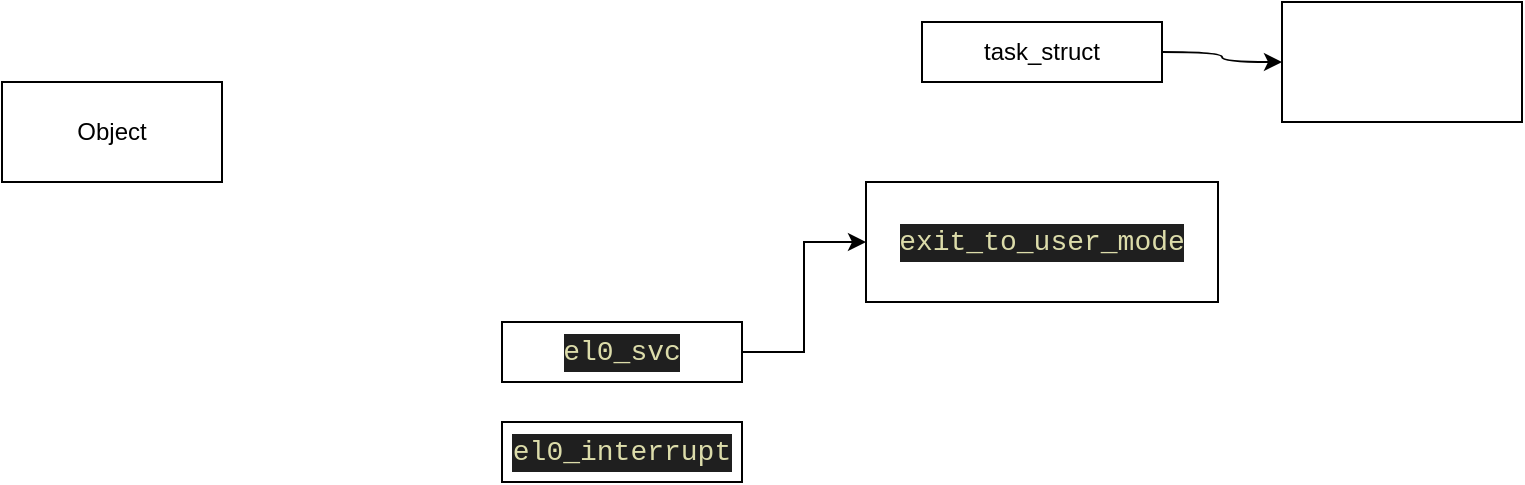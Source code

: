 <mxfile version="28.1.2">
  <diagram name="第 1 页" id="i8q7jaqljlqEvsOx86Fs">
    <mxGraphModel dx="1449" dy="374" grid="1" gridSize="10" guides="1" tooltips="1" connect="1" arrows="1" fold="1" page="1" pageScale="1" pageWidth="827" pageHeight="1169" math="0" shadow="0">
      <root>
        <mxCell id="0" />
        <mxCell id="1" parent="0" />
        <mxCell id="_xFjmTQnl1013PPBKaA9-1" style="edgeStyle=orthogonalEdgeStyle;rounded=0;orthogonalLoop=1;jettySize=auto;html=1;exitX=1;exitY=0.5;exitDx=0;exitDy=0;curved=1;" edge="1" parent="1" source="iBPUZmKlR9j5NIfrLtBw-1" target="iBPUZmKlR9j5NIfrLtBw-2">
          <mxGeometry relative="1" as="geometry" />
        </mxCell>
        <mxCell id="iBPUZmKlR9j5NIfrLtBw-1" value="task_struct" style="rounded=0;whiteSpace=wrap;html=1;" parent="1" vertex="1">
          <mxGeometry x="380" y="180" width="120" height="30" as="geometry" />
        </mxCell>
        <mxCell id="iBPUZmKlR9j5NIfrLtBw-2" value="" style="rounded=0;whiteSpace=wrap;html=1;" parent="1" vertex="1">
          <mxGeometry x="560" y="170" width="120" height="60" as="geometry" />
        </mxCell>
        <mxCell id="mnjIfMKCH-6MDA5iP2RD-2" style="edgeStyle=orthogonalEdgeStyle;rounded=0;orthogonalLoop=1;jettySize=auto;html=1;exitX=0.5;exitY=1;exitDx=0;exitDy=0;" parent="1" source="iBPUZmKlR9j5NIfrLtBw-1" target="iBPUZmKlR9j5NIfrLtBw-1" edge="1">
          <mxGeometry relative="1" as="geometry" />
        </mxCell>
        <mxCell id="_xFjmTQnl1013PPBKaA9-8" style="edgeStyle=orthogonalEdgeStyle;rounded=0;orthogonalLoop=1;jettySize=auto;html=1;entryX=0;entryY=0.5;entryDx=0;entryDy=0;" edge="1" parent="1" source="_xFjmTQnl1013PPBKaA9-2" target="_xFjmTQnl1013PPBKaA9-4">
          <mxGeometry relative="1" as="geometry" />
        </mxCell>
        <mxCell id="_xFjmTQnl1013PPBKaA9-2" value="&lt;div style=&quot;color: rgb(204, 204, 204); background-color: rgb(31, 31, 31); font-family: Consolas, &amp;quot;Courier New&amp;quot;, monospace; font-size: 14px; line-height: 19px; white-space: pre;&quot;&gt;&lt;span style=&quot;color: #dcdcaa;&quot;&gt;el0_svc&lt;/span&gt;&lt;/div&gt;" style="rounded=0;whiteSpace=wrap;html=1;" vertex="1" parent="1">
          <mxGeometry x="170" y="330" width="120" height="30" as="geometry" />
        </mxCell>
        <mxCell id="_xFjmTQnl1013PPBKaA9-3" value="&lt;div style=&quot;color: rgb(204, 204, 204); background-color: rgb(31, 31, 31); font-family: Consolas, &amp;quot;Courier New&amp;quot;, monospace; font-size: 14px; line-height: 19px; white-space: pre;&quot;&gt;&lt;div style=&quot;color: rgb(204, 204, 204); background-color: rgb(31, 31, 31); line-height: 19px;&quot;&gt;&lt;span style=&quot;color: #dcdcaa;&quot;&gt;el0_interrupt&lt;/span&gt;&lt;/div&gt;&lt;/div&gt;" style="rounded=0;whiteSpace=wrap;html=1;" vertex="1" parent="1">
          <mxGeometry x="170" y="380" width="120" height="30" as="geometry" />
        </mxCell>
        <mxCell id="_xFjmTQnl1013PPBKaA9-4" value="&lt;div style=&quot;color: rgb(204, 204, 204); background-color: rgb(31, 31, 31); font-family: Consolas, &amp;quot;Courier New&amp;quot;, monospace; font-size: 14px; line-height: 19px; white-space: pre;&quot;&gt;&lt;span style=&quot;color: #dcdcaa;&quot;&gt;exit_to_user_mode&lt;/span&gt;&lt;/div&gt;" style="rounded=0;whiteSpace=wrap;html=1;" vertex="1" parent="1">
          <mxGeometry x="352" y="260" width="176" height="60" as="geometry" />
        </mxCell>
        <mxCell id="_xFjmTQnl1013PPBKaA9-15" value="Object" style="html=1;whiteSpace=wrap;" vertex="1" parent="1">
          <mxGeometry x="-80" y="210" width="110" height="50" as="geometry" />
        </mxCell>
      </root>
    </mxGraphModel>
  </diagram>
</mxfile>
